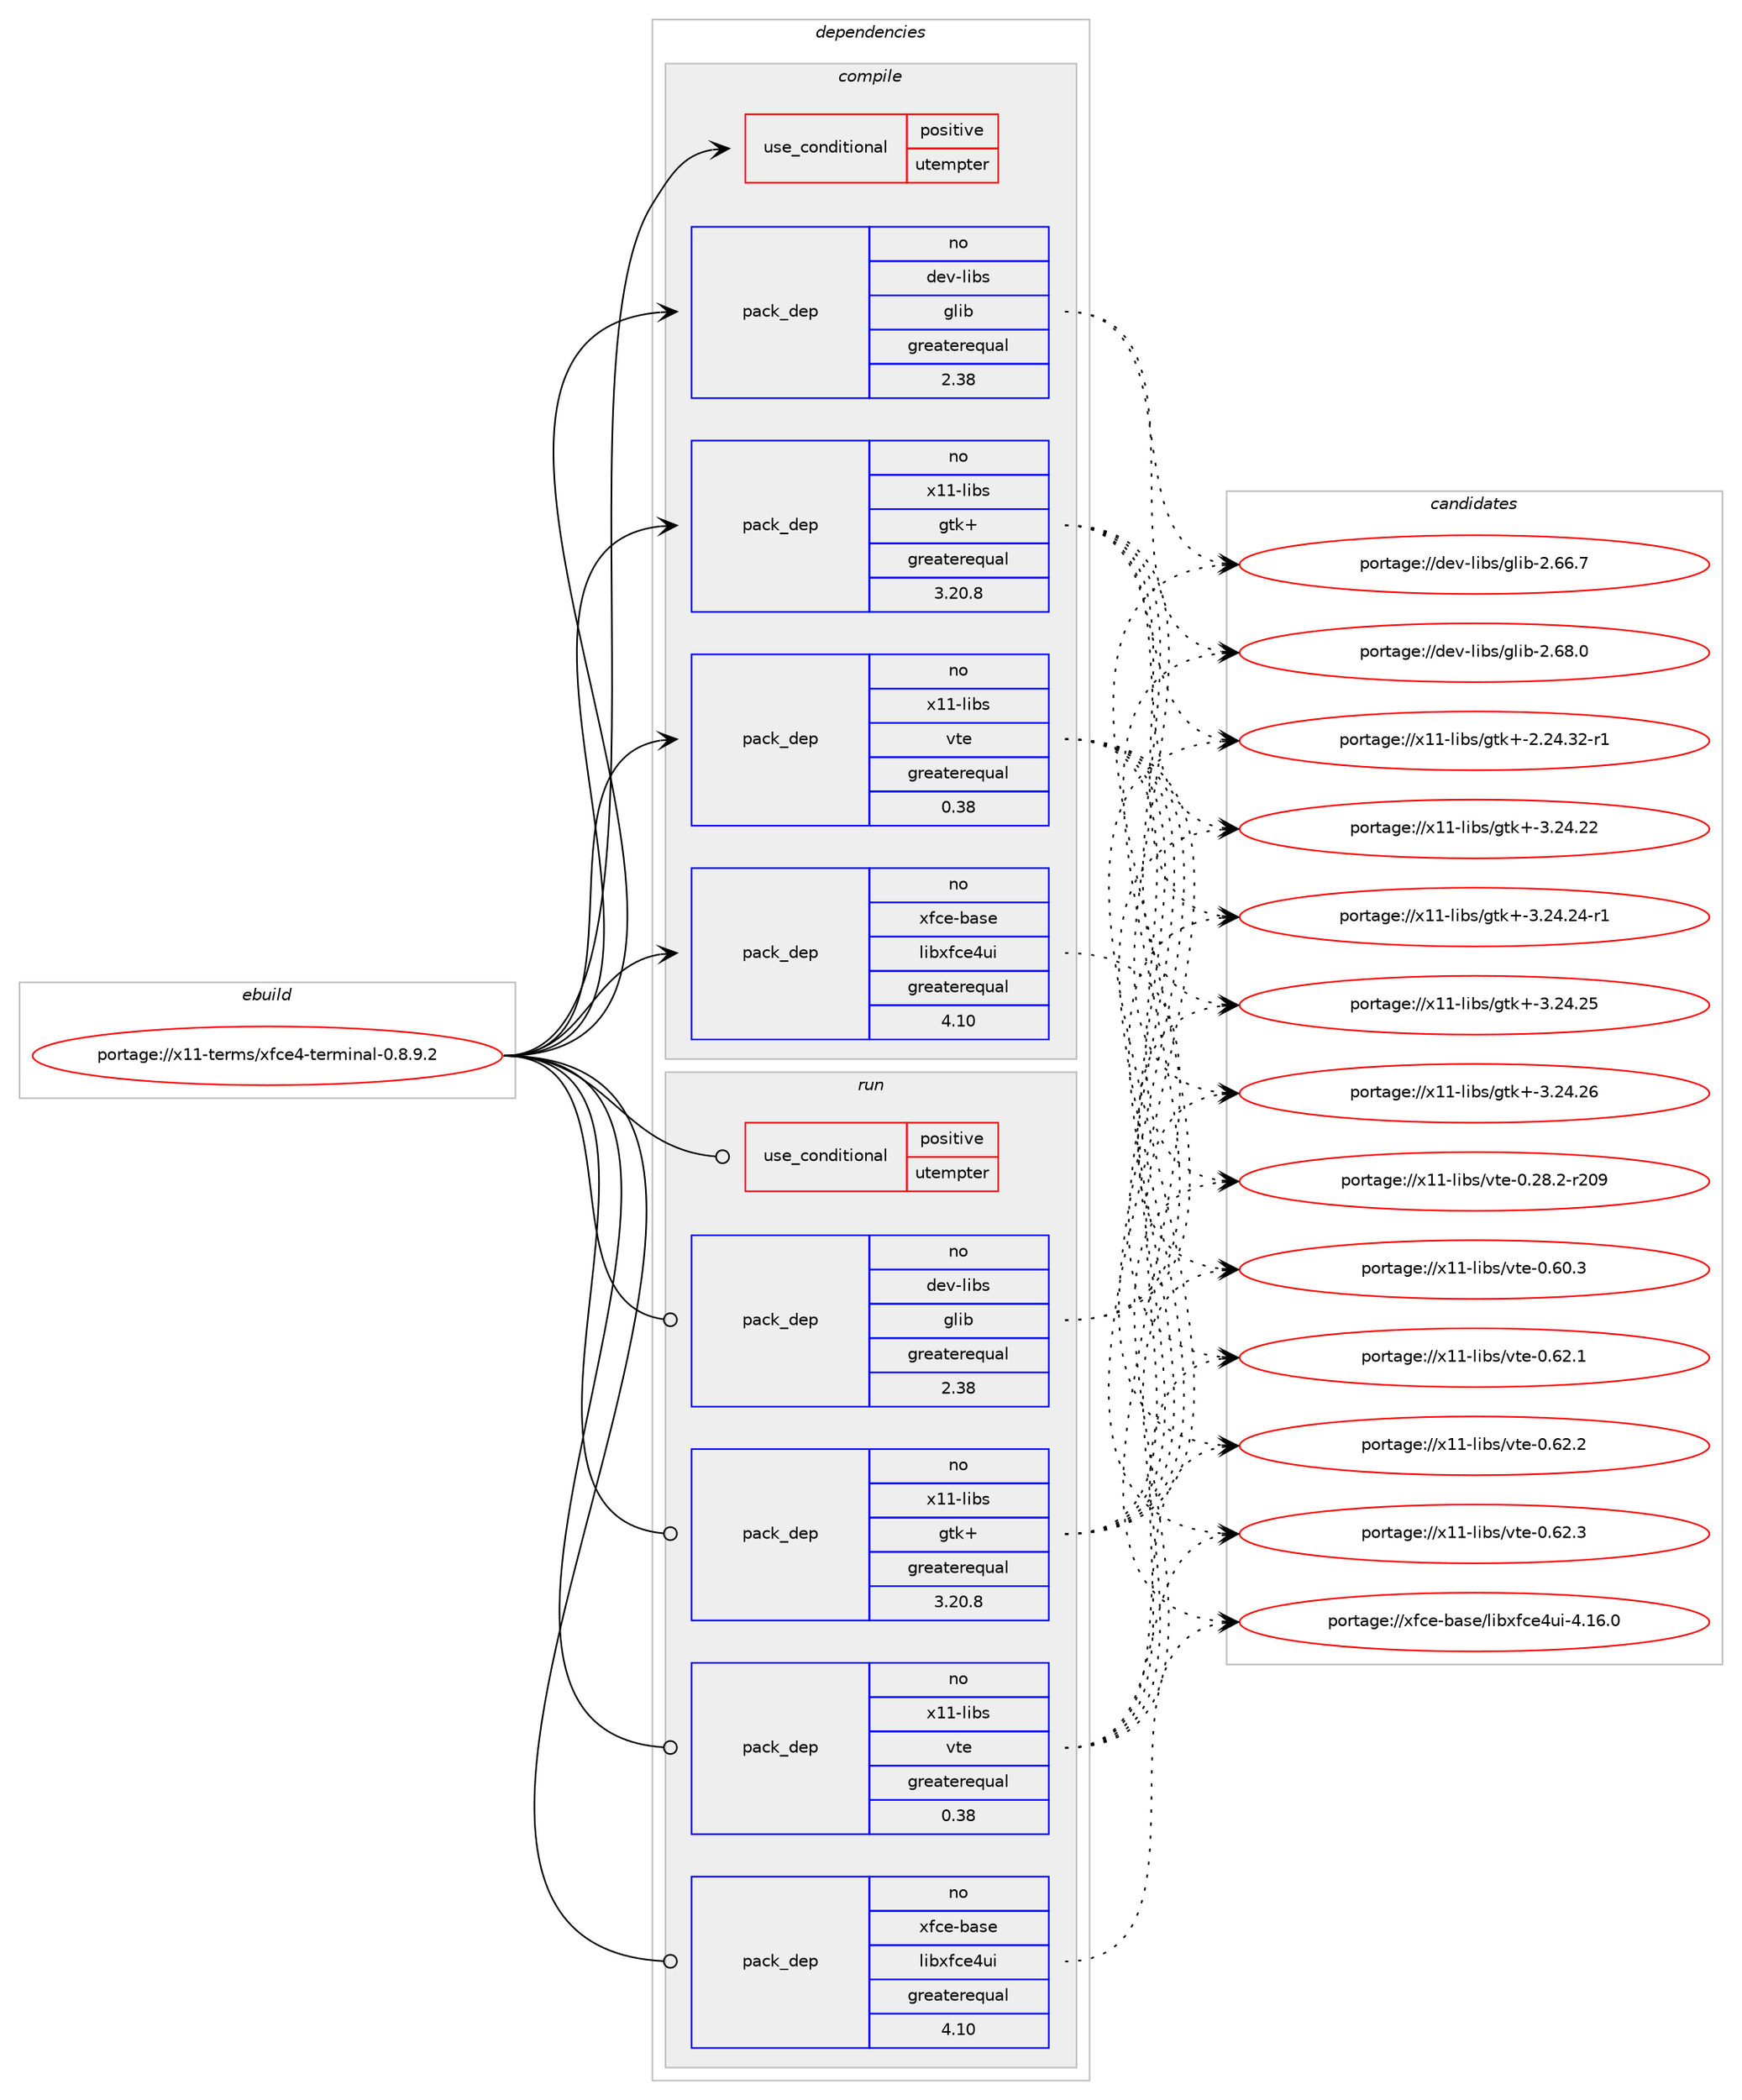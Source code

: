 digraph prolog {

# *************
# Graph options
# *************

newrank=true;
concentrate=true;
compound=true;
graph [rankdir=LR,fontname=Helvetica,fontsize=10,ranksep=1.5];#, ranksep=2.5, nodesep=0.2];
edge  [arrowhead=vee];
node  [fontname=Helvetica,fontsize=10];

# **********
# The ebuild
# **********

subgraph cluster_leftcol {
color=gray;
rank=same;
label=<<i>ebuild</i>>;
id [label="portage://x11-terms/xfce4-terminal-0.8.9.2", color=red, width=4, href="../x11-terms/xfce4-terminal-0.8.9.2.svg"];
}

# ****************
# The dependencies
# ****************

subgraph cluster_midcol {
color=gray;
label=<<i>dependencies</i>>;
subgraph cluster_compile {
fillcolor="#eeeeee";
style=filled;
label=<<i>compile</i>>;
subgraph cond477 {
dependency1047 [label=<<TABLE BORDER="0" CELLBORDER="1" CELLSPACING="0" CELLPADDING="4"><TR><TD ROWSPAN="3" CELLPADDING="10">use_conditional</TD></TR><TR><TD>positive</TD></TR><TR><TD>utempter</TD></TR></TABLE>>, shape=none, color=red];
# *** BEGIN UNKNOWN DEPENDENCY TYPE (TODO) ***
# dependency1047 -> package_dependency(portage://x11-terms/xfce4-terminal-0.8.9.2,install,no,sys-libs,libutempter,none,[,,],any_same_slot,[])
# *** END UNKNOWN DEPENDENCY TYPE (TODO) ***

}
id:e -> dependency1047:w [weight=20,style="solid",arrowhead="vee"];
subgraph pack549 {
dependency1048 [label=<<TABLE BORDER="0" CELLBORDER="1" CELLSPACING="0" CELLPADDING="4" WIDTH="220"><TR><TD ROWSPAN="6" CELLPADDING="30">pack_dep</TD></TR><TR><TD WIDTH="110">no</TD></TR><TR><TD>dev-libs</TD></TR><TR><TD>glib</TD></TR><TR><TD>greaterequal</TD></TR><TR><TD>2.38</TD></TR></TABLE>>, shape=none, color=blue];
}
id:e -> dependency1048:w [weight=20,style="solid",arrowhead="vee"];
# *** BEGIN UNKNOWN DEPENDENCY TYPE (TODO) ***
# id -> package_dependency(portage://x11-terms/xfce4-terminal-0.8.9.2,install,no,dev-libs,libxml2,none,[,,],[],[])
# *** END UNKNOWN DEPENDENCY TYPE (TODO) ***

# *** BEGIN UNKNOWN DEPENDENCY TYPE (TODO) ***
# id -> package_dependency(portage://x11-terms/xfce4-terminal-0.8.9.2,install,no,dev-util,intltool,none,[,,],[],[])
# *** END UNKNOWN DEPENDENCY TYPE (TODO) ***

# *** BEGIN UNKNOWN DEPENDENCY TYPE (TODO) ***
# id -> package_dependency(portage://x11-terms/xfce4-terminal-0.8.9.2,install,no,sys-devel,gettext,none,[,,],[],[])
# *** END UNKNOWN DEPENDENCY TYPE (TODO) ***

# *** BEGIN UNKNOWN DEPENDENCY TYPE (TODO) ***
# id -> package_dependency(portage://x11-terms/xfce4-terminal-0.8.9.2,install,no,virtual,pkgconfig,none,[,,],[],[])
# *** END UNKNOWN DEPENDENCY TYPE (TODO) ***

subgraph pack550 {
dependency1049 [label=<<TABLE BORDER="0" CELLBORDER="1" CELLSPACING="0" CELLPADDING="4" WIDTH="220"><TR><TD ROWSPAN="6" CELLPADDING="30">pack_dep</TD></TR><TR><TD WIDTH="110">no</TD></TR><TR><TD>x11-libs</TD></TR><TR><TD>gtk+</TD></TR><TR><TD>greaterequal</TD></TR><TR><TD>3.20.8</TD></TR></TABLE>>, shape=none, color=blue];
}
id:e -> dependency1049:w [weight=20,style="solid",arrowhead="vee"];
# *** BEGIN UNKNOWN DEPENDENCY TYPE (TODO) ***
# id -> package_dependency(portage://x11-terms/xfce4-terminal-0.8.9.2,install,no,x11-libs,libX11,none,[,,],any_same_slot,[])
# *** END UNKNOWN DEPENDENCY TYPE (TODO) ***

subgraph pack551 {
dependency1050 [label=<<TABLE BORDER="0" CELLBORDER="1" CELLSPACING="0" CELLPADDING="4" WIDTH="220"><TR><TD ROWSPAN="6" CELLPADDING="30">pack_dep</TD></TR><TR><TD WIDTH="110">no</TD></TR><TR><TD>x11-libs</TD></TR><TR><TD>vte</TD></TR><TR><TD>greaterequal</TD></TR><TR><TD>0.38</TD></TR></TABLE>>, shape=none, color=blue];
}
id:e -> dependency1050:w [weight=20,style="solid",arrowhead="vee"];
subgraph pack552 {
dependency1051 [label=<<TABLE BORDER="0" CELLBORDER="1" CELLSPACING="0" CELLPADDING="4" WIDTH="220"><TR><TD ROWSPAN="6" CELLPADDING="30">pack_dep</TD></TR><TR><TD WIDTH="110">no</TD></TR><TR><TD>xfce-base</TD></TR><TR><TD>libxfce4ui</TD></TR><TR><TD>greaterequal</TD></TR><TR><TD>4.10</TD></TR></TABLE>>, shape=none, color=blue];
}
id:e -> dependency1051:w [weight=20,style="solid",arrowhead="vee"];
}
subgraph cluster_compileandrun {
fillcolor="#eeeeee";
style=filled;
label=<<i>compile and run</i>>;
}
subgraph cluster_run {
fillcolor="#eeeeee";
style=filled;
label=<<i>run</i>>;
subgraph cond478 {
dependency1052 [label=<<TABLE BORDER="0" CELLBORDER="1" CELLSPACING="0" CELLPADDING="4"><TR><TD ROWSPAN="3" CELLPADDING="10">use_conditional</TD></TR><TR><TD>positive</TD></TR><TR><TD>utempter</TD></TR></TABLE>>, shape=none, color=red];
# *** BEGIN UNKNOWN DEPENDENCY TYPE (TODO) ***
# dependency1052 -> package_dependency(portage://x11-terms/xfce4-terminal-0.8.9.2,run,no,sys-libs,libutempter,none,[,,],any_same_slot,[])
# *** END UNKNOWN DEPENDENCY TYPE (TODO) ***

}
id:e -> dependency1052:w [weight=20,style="solid",arrowhead="odot"];
subgraph pack553 {
dependency1053 [label=<<TABLE BORDER="0" CELLBORDER="1" CELLSPACING="0" CELLPADDING="4" WIDTH="220"><TR><TD ROWSPAN="6" CELLPADDING="30">pack_dep</TD></TR><TR><TD WIDTH="110">no</TD></TR><TR><TD>dev-libs</TD></TR><TR><TD>glib</TD></TR><TR><TD>greaterequal</TD></TR><TR><TD>2.38</TD></TR></TABLE>>, shape=none, color=blue];
}
id:e -> dependency1053:w [weight=20,style="solid",arrowhead="odot"];
subgraph pack554 {
dependency1054 [label=<<TABLE BORDER="0" CELLBORDER="1" CELLSPACING="0" CELLPADDING="4" WIDTH="220"><TR><TD ROWSPAN="6" CELLPADDING="30">pack_dep</TD></TR><TR><TD WIDTH="110">no</TD></TR><TR><TD>x11-libs</TD></TR><TR><TD>gtk+</TD></TR><TR><TD>greaterequal</TD></TR><TR><TD>3.20.8</TD></TR></TABLE>>, shape=none, color=blue];
}
id:e -> dependency1054:w [weight=20,style="solid",arrowhead="odot"];
# *** BEGIN UNKNOWN DEPENDENCY TYPE (TODO) ***
# id -> package_dependency(portage://x11-terms/xfce4-terminal-0.8.9.2,run,no,x11-libs,libX11,none,[,,],any_same_slot,[])
# *** END UNKNOWN DEPENDENCY TYPE (TODO) ***

subgraph pack555 {
dependency1055 [label=<<TABLE BORDER="0" CELLBORDER="1" CELLSPACING="0" CELLPADDING="4" WIDTH="220"><TR><TD ROWSPAN="6" CELLPADDING="30">pack_dep</TD></TR><TR><TD WIDTH="110">no</TD></TR><TR><TD>x11-libs</TD></TR><TR><TD>vte</TD></TR><TR><TD>greaterequal</TD></TR><TR><TD>0.38</TD></TR></TABLE>>, shape=none, color=blue];
}
id:e -> dependency1055:w [weight=20,style="solid",arrowhead="odot"];
subgraph pack556 {
dependency1056 [label=<<TABLE BORDER="0" CELLBORDER="1" CELLSPACING="0" CELLPADDING="4" WIDTH="220"><TR><TD ROWSPAN="6" CELLPADDING="30">pack_dep</TD></TR><TR><TD WIDTH="110">no</TD></TR><TR><TD>xfce-base</TD></TR><TR><TD>libxfce4ui</TD></TR><TR><TD>greaterequal</TD></TR><TR><TD>4.10</TD></TR></TABLE>>, shape=none, color=blue];
}
id:e -> dependency1056:w [weight=20,style="solid",arrowhead="odot"];
}
}

# **************
# The candidates
# **************

subgraph cluster_choices {
rank=same;
color=gray;
label=<<i>candidates</i>>;

subgraph choice549 {
color=black;
nodesep=1;
choice1001011184510810598115471031081059845504654544655 [label="portage://dev-libs/glib-2.66.7", color=red, width=4,href="../dev-libs/glib-2.66.7.svg"];
choice1001011184510810598115471031081059845504654564648 [label="portage://dev-libs/glib-2.68.0", color=red, width=4,href="../dev-libs/glib-2.68.0.svg"];
dependency1048:e -> choice1001011184510810598115471031081059845504654544655:w [style=dotted,weight="100"];
dependency1048:e -> choice1001011184510810598115471031081059845504654564648:w [style=dotted,weight="100"];
}
subgraph choice550 {
color=black;
nodesep=1;
choice12049494510810598115471031161074345504650524651504511449 [label="portage://x11-libs/gtk+-2.24.32-r1", color=red, width=4,href="../x11-libs/gtk+-2.24.32-r1.svg"];
choice1204949451081059811547103116107434551465052465050 [label="portage://x11-libs/gtk+-3.24.22", color=red, width=4,href="../x11-libs/gtk+-3.24.22.svg"];
choice12049494510810598115471031161074345514650524650524511449 [label="portage://x11-libs/gtk+-3.24.24-r1", color=red, width=4,href="../x11-libs/gtk+-3.24.24-r1.svg"];
choice1204949451081059811547103116107434551465052465053 [label="portage://x11-libs/gtk+-3.24.25", color=red, width=4,href="../x11-libs/gtk+-3.24.25.svg"];
choice1204949451081059811547103116107434551465052465054 [label="portage://x11-libs/gtk+-3.24.26", color=red, width=4,href="../x11-libs/gtk+-3.24.26.svg"];
dependency1049:e -> choice12049494510810598115471031161074345504650524651504511449:w [style=dotted,weight="100"];
dependency1049:e -> choice1204949451081059811547103116107434551465052465050:w [style=dotted,weight="100"];
dependency1049:e -> choice12049494510810598115471031161074345514650524650524511449:w [style=dotted,weight="100"];
dependency1049:e -> choice1204949451081059811547103116107434551465052465053:w [style=dotted,weight="100"];
dependency1049:e -> choice1204949451081059811547103116107434551465052465054:w [style=dotted,weight="100"];
}
subgraph choice551 {
color=black;
nodesep=1;
choice12049494510810598115471181161014548465056465045114504857 [label="portage://x11-libs/vte-0.28.2-r209", color=red, width=4,href="../x11-libs/vte-0.28.2-r209.svg"];
choice120494945108105981154711811610145484654484651 [label="portage://x11-libs/vte-0.60.3", color=red, width=4,href="../x11-libs/vte-0.60.3.svg"];
choice120494945108105981154711811610145484654504649 [label="portage://x11-libs/vte-0.62.1", color=red, width=4,href="../x11-libs/vte-0.62.1.svg"];
choice120494945108105981154711811610145484654504650 [label="portage://x11-libs/vte-0.62.2", color=red, width=4,href="../x11-libs/vte-0.62.2.svg"];
choice120494945108105981154711811610145484654504651 [label="portage://x11-libs/vte-0.62.3", color=red, width=4,href="../x11-libs/vte-0.62.3.svg"];
dependency1050:e -> choice12049494510810598115471181161014548465056465045114504857:w [style=dotted,weight="100"];
dependency1050:e -> choice120494945108105981154711811610145484654484651:w [style=dotted,weight="100"];
dependency1050:e -> choice120494945108105981154711811610145484654504649:w [style=dotted,weight="100"];
dependency1050:e -> choice120494945108105981154711811610145484654504650:w [style=dotted,weight="100"];
dependency1050:e -> choice120494945108105981154711811610145484654504651:w [style=dotted,weight="100"];
}
subgraph choice552 {
color=black;
nodesep=1;
choice120102991014598971151014710810598120102991015211710545524649544648 [label="portage://xfce-base/libxfce4ui-4.16.0", color=red, width=4,href="../xfce-base/libxfce4ui-4.16.0.svg"];
dependency1051:e -> choice120102991014598971151014710810598120102991015211710545524649544648:w [style=dotted,weight="100"];
}
subgraph choice553 {
color=black;
nodesep=1;
choice1001011184510810598115471031081059845504654544655 [label="portage://dev-libs/glib-2.66.7", color=red, width=4,href="../dev-libs/glib-2.66.7.svg"];
choice1001011184510810598115471031081059845504654564648 [label="portage://dev-libs/glib-2.68.0", color=red, width=4,href="../dev-libs/glib-2.68.0.svg"];
dependency1053:e -> choice1001011184510810598115471031081059845504654544655:w [style=dotted,weight="100"];
dependency1053:e -> choice1001011184510810598115471031081059845504654564648:w [style=dotted,weight="100"];
}
subgraph choice554 {
color=black;
nodesep=1;
choice12049494510810598115471031161074345504650524651504511449 [label="portage://x11-libs/gtk+-2.24.32-r1", color=red, width=4,href="../x11-libs/gtk+-2.24.32-r1.svg"];
choice1204949451081059811547103116107434551465052465050 [label="portage://x11-libs/gtk+-3.24.22", color=red, width=4,href="../x11-libs/gtk+-3.24.22.svg"];
choice12049494510810598115471031161074345514650524650524511449 [label="portage://x11-libs/gtk+-3.24.24-r1", color=red, width=4,href="../x11-libs/gtk+-3.24.24-r1.svg"];
choice1204949451081059811547103116107434551465052465053 [label="portage://x11-libs/gtk+-3.24.25", color=red, width=4,href="../x11-libs/gtk+-3.24.25.svg"];
choice1204949451081059811547103116107434551465052465054 [label="portage://x11-libs/gtk+-3.24.26", color=red, width=4,href="../x11-libs/gtk+-3.24.26.svg"];
dependency1054:e -> choice12049494510810598115471031161074345504650524651504511449:w [style=dotted,weight="100"];
dependency1054:e -> choice1204949451081059811547103116107434551465052465050:w [style=dotted,weight="100"];
dependency1054:e -> choice12049494510810598115471031161074345514650524650524511449:w [style=dotted,weight="100"];
dependency1054:e -> choice1204949451081059811547103116107434551465052465053:w [style=dotted,weight="100"];
dependency1054:e -> choice1204949451081059811547103116107434551465052465054:w [style=dotted,weight="100"];
}
subgraph choice555 {
color=black;
nodesep=1;
choice12049494510810598115471181161014548465056465045114504857 [label="portage://x11-libs/vte-0.28.2-r209", color=red, width=4,href="../x11-libs/vte-0.28.2-r209.svg"];
choice120494945108105981154711811610145484654484651 [label="portage://x11-libs/vte-0.60.3", color=red, width=4,href="../x11-libs/vte-0.60.3.svg"];
choice120494945108105981154711811610145484654504649 [label="portage://x11-libs/vte-0.62.1", color=red, width=4,href="../x11-libs/vte-0.62.1.svg"];
choice120494945108105981154711811610145484654504650 [label="portage://x11-libs/vte-0.62.2", color=red, width=4,href="../x11-libs/vte-0.62.2.svg"];
choice120494945108105981154711811610145484654504651 [label="portage://x11-libs/vte-0.62.3", color=red, width=4,href="../x11-libs/vte-0.62.3.svg"];
dependency1055:e -> choice12049494510810598115471181161014548465056465045114504857:w [style=dotted,weight="100"];
dependency1055:e -> choice120494945108105981154711811610145484654484651:w [style=dotted,weight="100"];
dependency1055:e -> choice120494945108105981154711811610145484654504649:w [style=dotted,weight="100"];
dependency1055:e -> choice120494945108105981154711811610145484654504650:w [style=dotted,weight="100"];
dependency1055:e -> choice120494945108105981154711811610145484654504651:w [style=dotted,weight="100"];
}
subgraph choice556 {
color=black;
nodesep=1;
choice120102991014598971151014710810598120102991015211710545524649544648 [label="portage://xfce-base/libxfce4ui-4.16.0", color=red, width=4,href="../xfce-base/libxfce4ui-4.16.0.svg"];
dependency1056:e -> choice120102991014598971151014710810598120102991015211710545524649544648:w [style=dotted,weight="100"];
}
}

}
